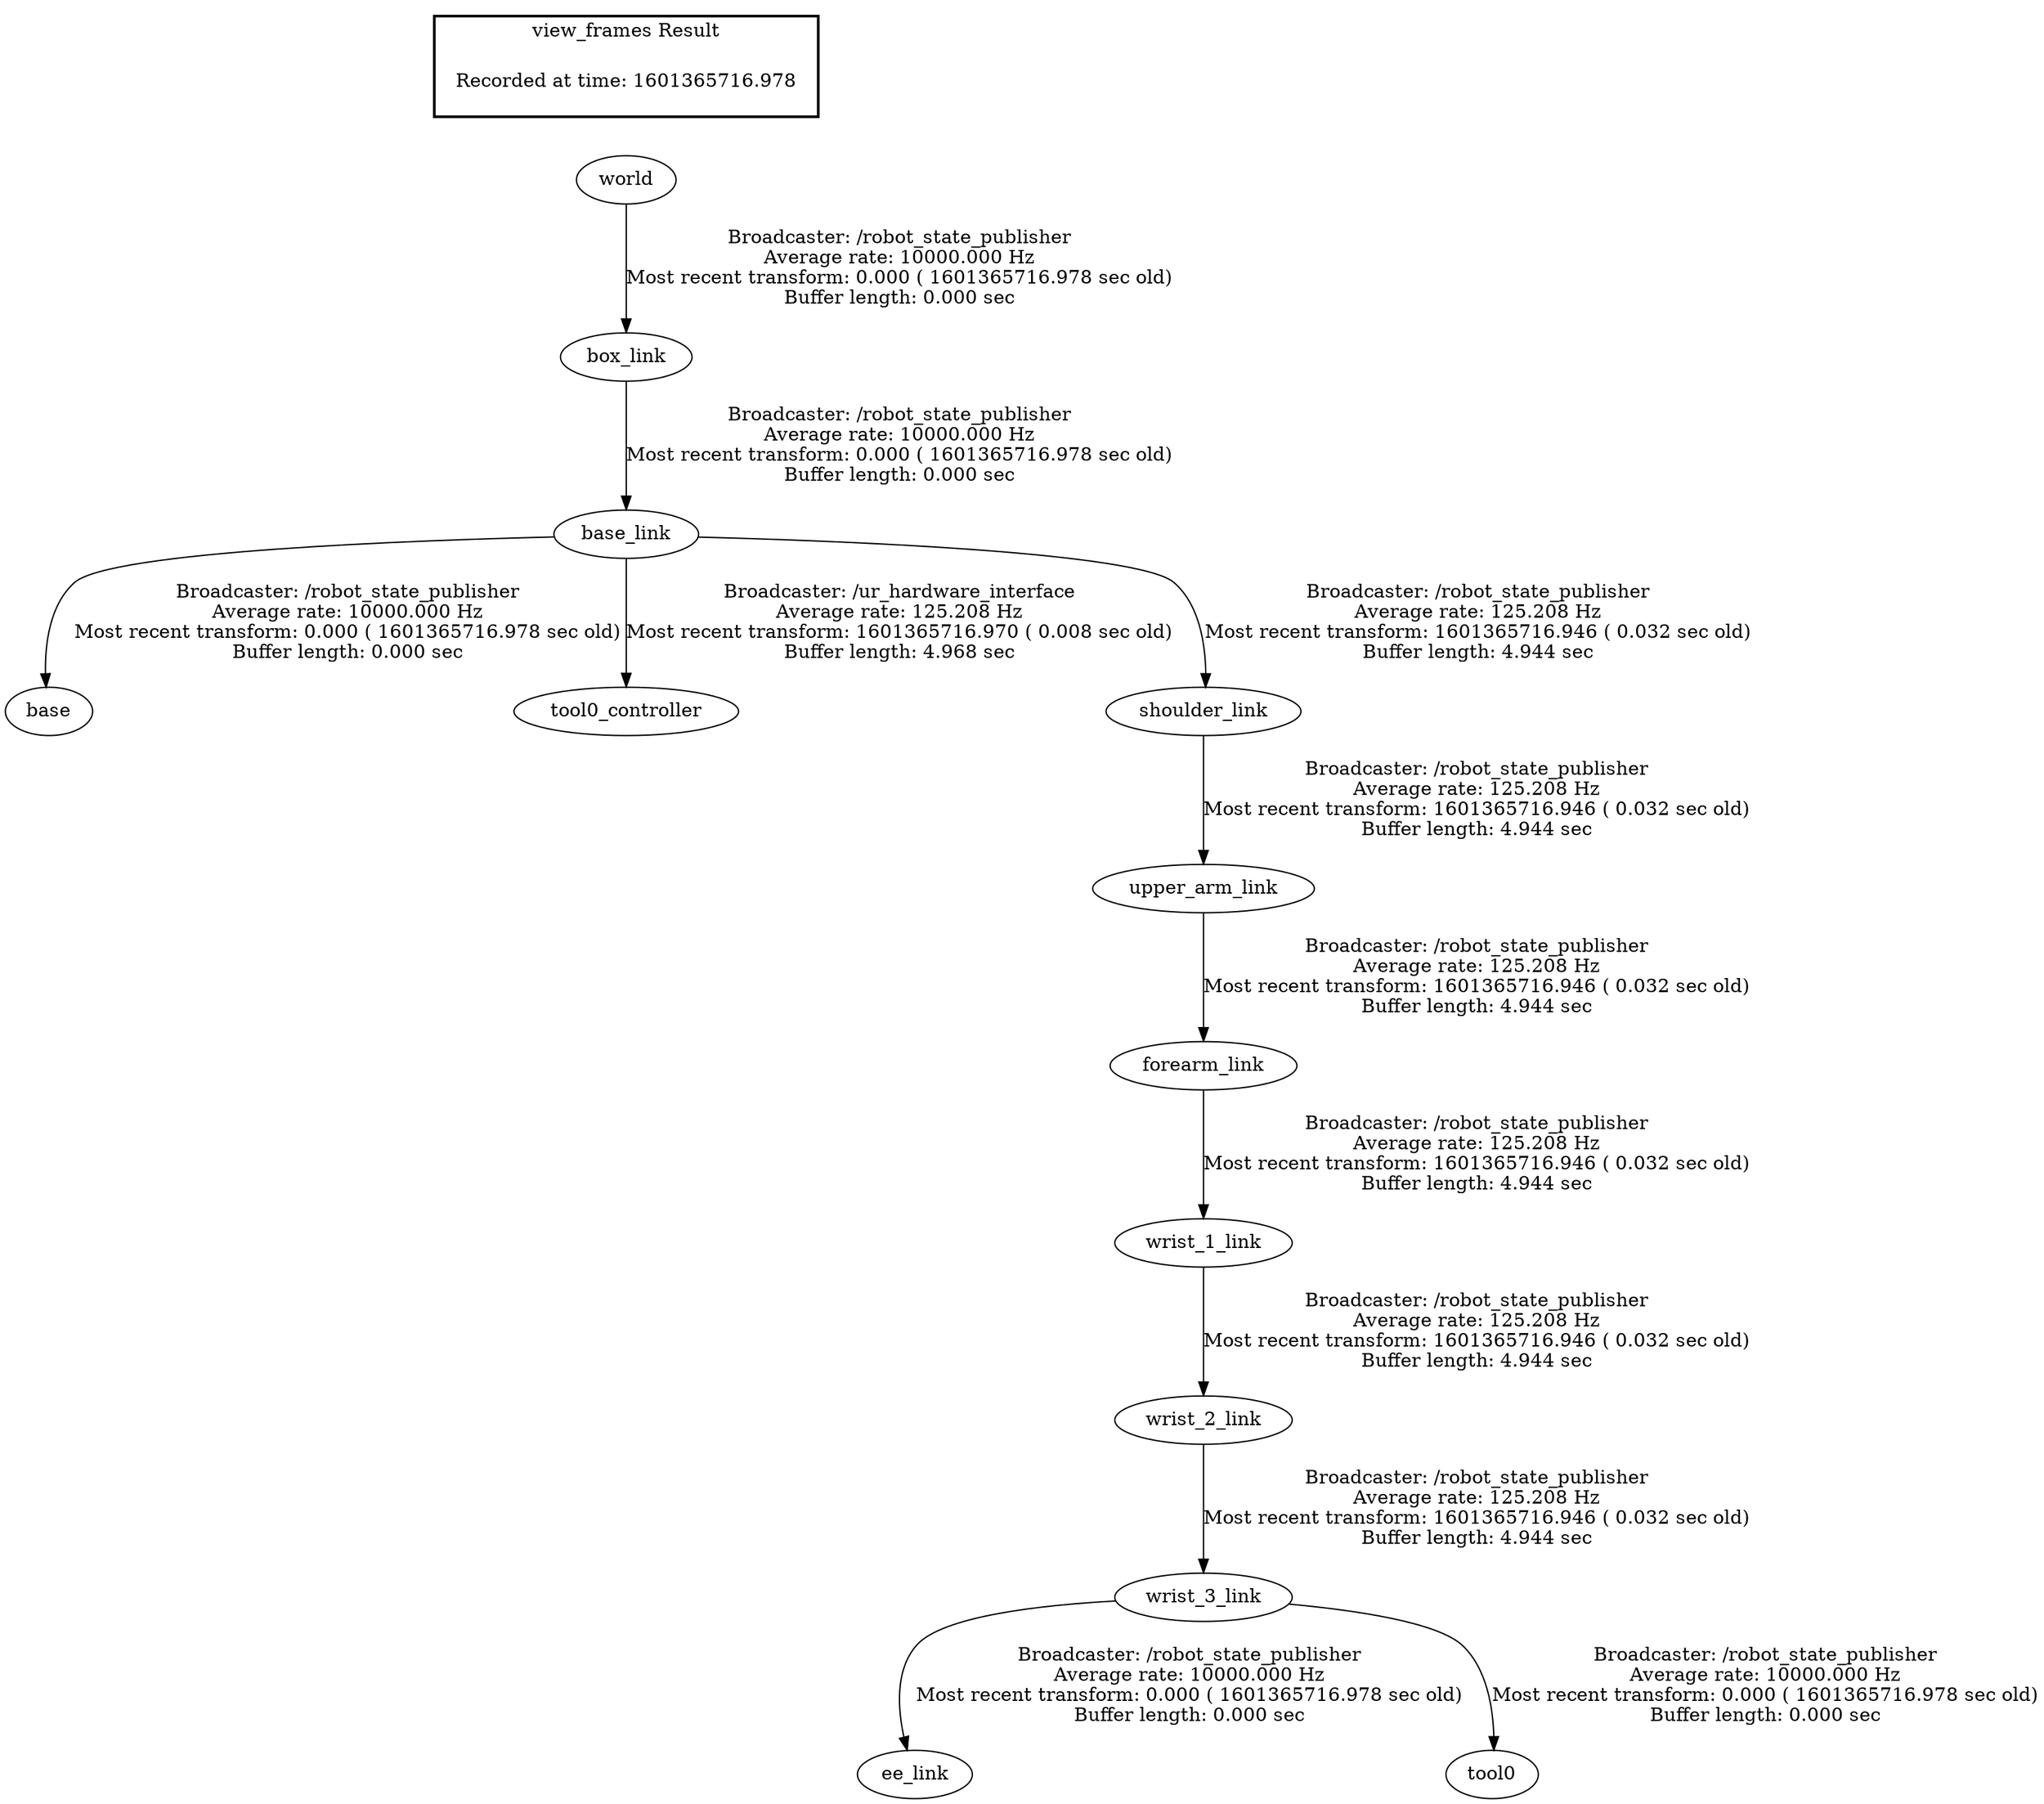 digraph G {
"base_link" -> "base"[label="Broadcaster: /robot_state_publisher\nAverage rate: 10000.000 Hz\nMost recent transform: 0.000 ( 1601365716.978 sec old)\nBuffer length: 0.000 sec\n"];
"box_link" -> "base_link"[label="Broadcaster: /robot_state_publisher\nAverage rate: 10000.000 Hz\nMost recent transform: 0.000 ( 1601365716.978 sec old)\nBuffer length: 0.000 sec\n"];
"world" -> "box_link"[label="Broadcaster: /robot_state_publisher\nAverage rate: 10000.000 Hz\nMost recent transform: 0.000 ( 1601365716.978 sec old)\nBuffer length: 0.000 sec\n"];
"wrist_3_link" -> "ee_link"[label="Broadcaster: /robot_state_publisher\nAverage rate: 10000.000 Hz\nMost recent transform: 0.000 ( 1601365716.978 sec old)\nBuffer length: 0.000 sec\n"];
"wrist_2_link" -> "wrist_3_link"[label="Broadcaster: /robot_state_publisher\nAverage rate: 125.208 Hz\nMost recent transform: 1601365716.946 ( 0.032 sec old)\nBuffer length: 4.944 sec\n"];
"wrist_3_link" -> "tool0"[label="Broadcaster: /robot_state_publisher\nAverage rate: 10000.000 Hz\nMost recent transform: 0.000 ( 1601365716.978 sec old)\nBuffer length: 0.000 sec\n"];
"base_link" -> "tool0_controller"[label="Broadcaster: /ur_hardware_interface\nAverage rate: 125.208 Hz\nMost recent transform: 1601365716.970 ( 0.008 sec old)\nBuffer length: 4.968 sec\n"];
"upper_arm_link" -> "forearm_link"[label="Broadcaster: /robot_state_publisher\nAverage rate: 125.208 Hz\nMost recent transform: 1601365716.946 ( 0.032 sec old)\nBuffer length: 4.944 sec\n"];
"shoulder_link" -> "upper_arm_link"[label="Broadcaster: /robot_state_publisher\nAverage rate: 125.208 Hz\nMost recent transform: 1601365716.946 ( 0.032 sec old)\nBuffer length: 4.944 sec\n"];
"base_link" -> "shoulder_link"[label="Broadcaster: /robot_state_publisher\nAverage rate: 125.208 Hz\nMost recent transform: 1601365716.946 ( 0.032 sec old)\nBuffer length: 4.944 sec\n"];
"forearm_link" -> "wrist_1_link"[label="Broadcaster: /robot_state_publisher\nAverage rate: 125.208 Hz\nMost recent transform: 1601365716.946 ( 0.032 sec old)\nBuffer length: 4.944 sec\n"];
"wrist_1_link" -> "wrist_2_link"[label="Broadcaster: /robot_state_publisher\nAverage rate: 125.208 Hz\nMost recent transform: 1601365716.946 ( 0.032 sec old)\nBuffer length: 4.944 sec\n"];
edge [style=invis];
 subgraph cluster_legend { style=bold; color=black; label ="view_frames Result";
"Recorded at time: 1601365716.978"[ shape=plaintext ] ;
 }->"world";
}